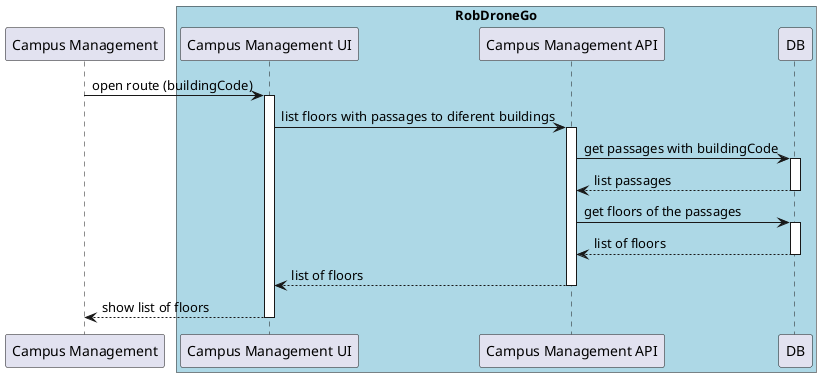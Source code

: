 @startuml SD Lv2

participant "Campus Management" as campusManager
box "RobDroneGo" #LightBlue
    participant "Campus Management UI" as campusUI
    participant "Campus Management API" as campusAPI
    participant "DB" as DB
end box

campusManager -> campusUI : open route (buildingCode)
activate campusUI

        campusUI -> campusAPI : list floors with passages to diferent buildings
        activate campusAPI
    
        campusAPI -> DB : get passages with buildingCode
        activate DB
        DB --> campusAPI : list passages
        deactivate DB
    
        campusAPI -> DB : get floors of the passages
        activate DB
        DB --> campusAPI : list of floors
        deactivate DB
    
        campusAPI --> campusUI : list of floors
        deactivate campusAPI
    
campusManager <-- campusUI : show list of floors
deactivate campusUI

@enduml